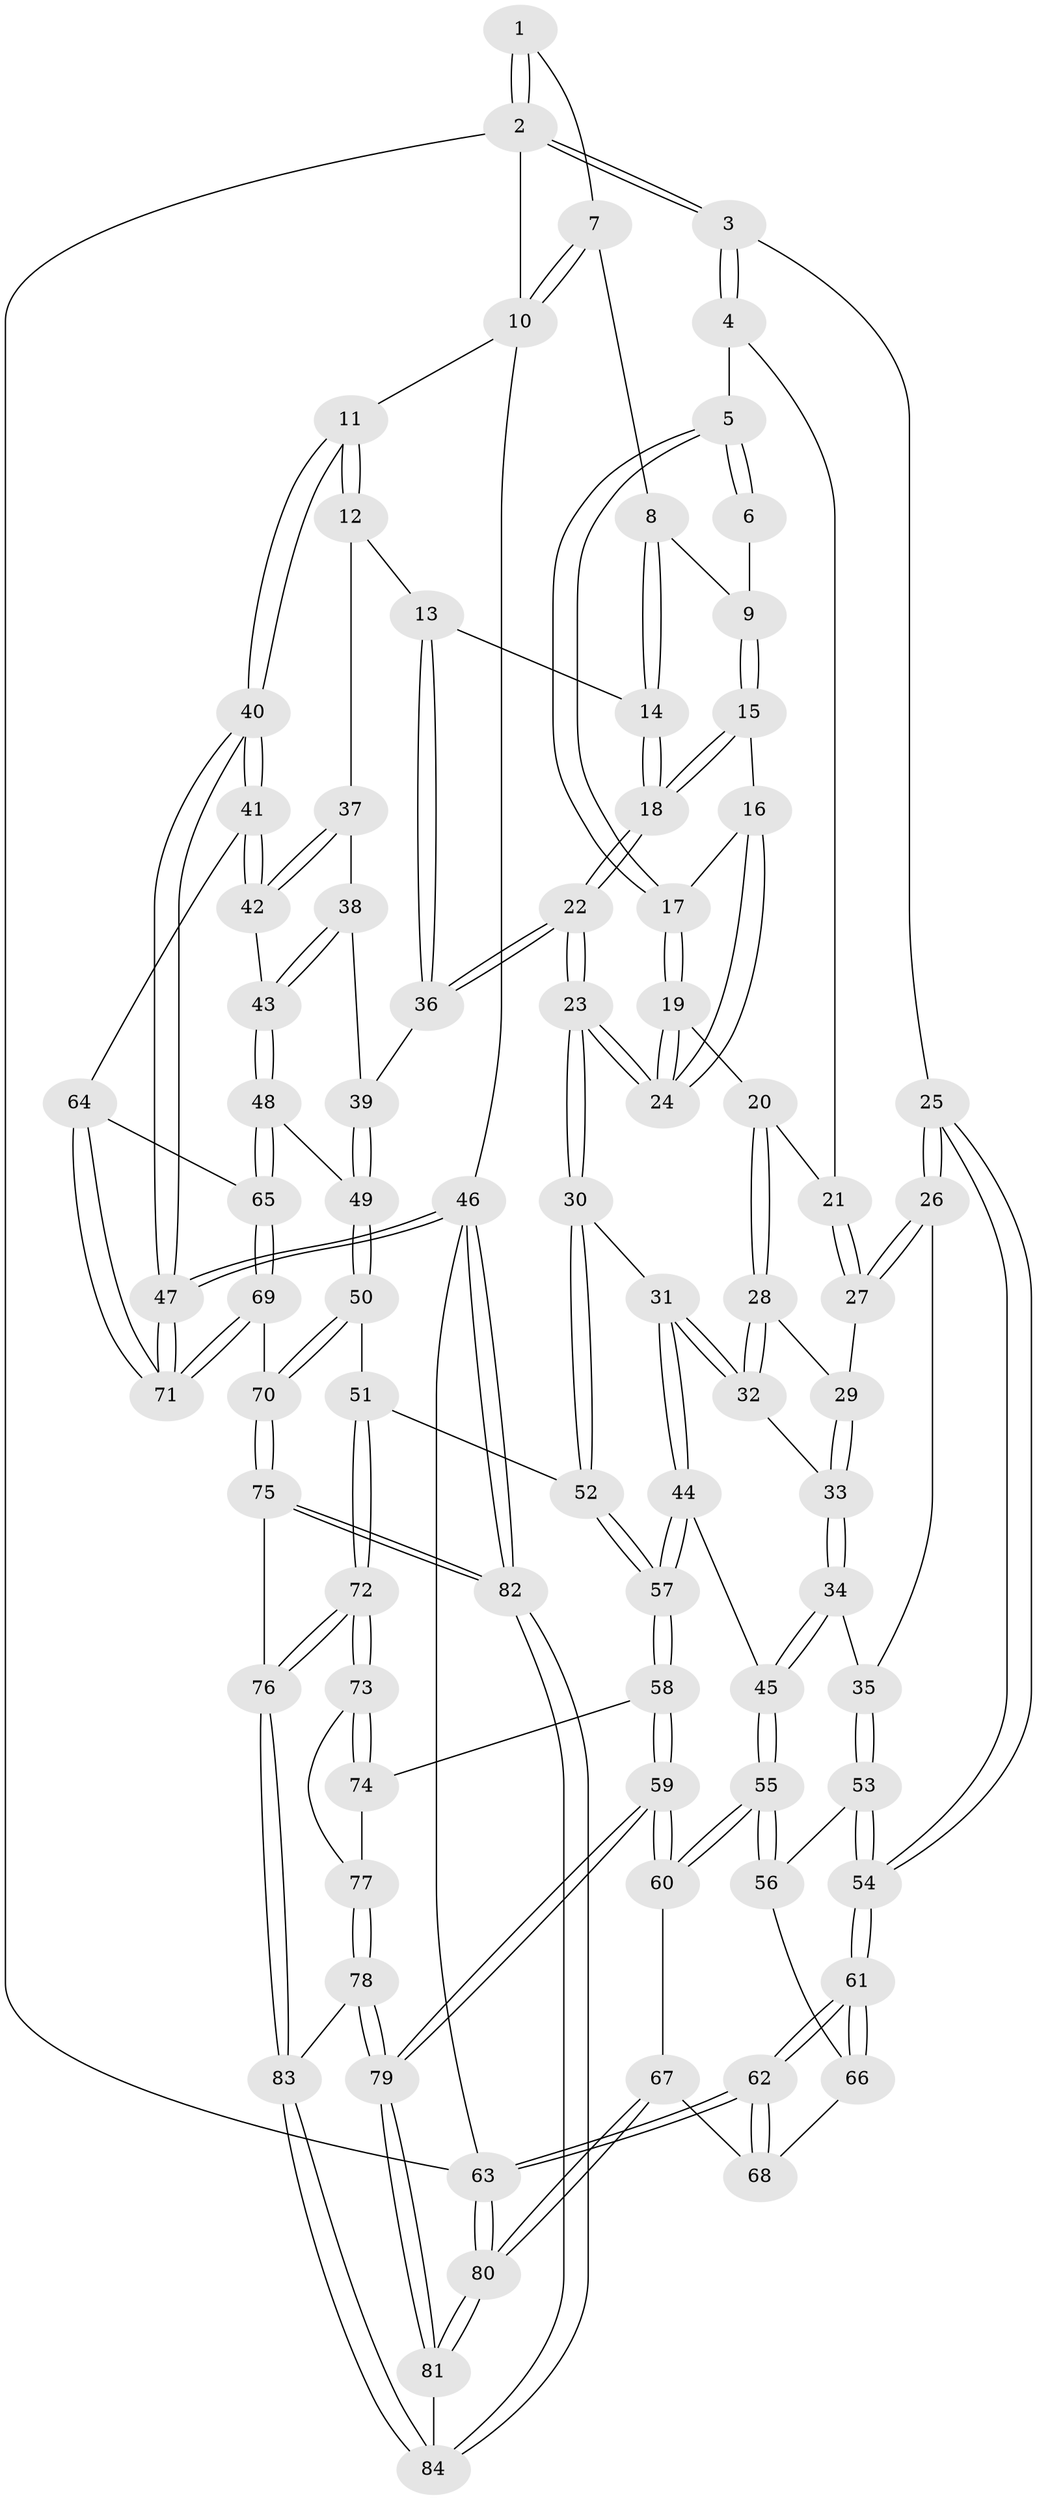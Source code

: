 // coarse degree distribution, {7: 0.02, 5: 0.32, 2: 0.02, 4: 0.42, 6: 0.16, 3: 0.06}
// Generated by graph-tools (version 1.1) at 2025/21/03/04/25 18:21:28]
// undirected, 84 vertices, 207 edges
graph export_dot {
graph [start="1"]
  node [color=gray90,style=filled];
  1 [pos="+0.34384082750420986+0"];
  2 [pos="+0+0"];
  3 [pos="+0+0"];
  4 [pos="+0.10851032949719819+0.1435308465477532"];
  5 [pos="+0.31975133522046406+0.09707696188254682"];
  6 [pos="+0.3420993669656101+0"];
  7 [pos="+0.8683689931314398+0"];
  8 [pos="+0.7017343652750916+0.09925668690241185"];
  9 [pos="+0.6141014263139135+0.15013218047198848"];
  10 [pos="+1+0"];
  11 [pos="+1+0.1787694574878112"];
  12 [pos="+0.8849521111625049+0.3673161195648486"];
  13 [pos="+0.8459582231600024+0.3470745050892042"];
  14 [pos="+0.7594804339098804+0.28798740904373193"];
  15 [pos="+0.5781702286255521+0.19382524392826986"];
  16 [pos="+0.47970408582142604+0.1943381065052119"];
  17 [pos="+0.33290246978301496+0.1500984861322012"];
  18 [pos="+0.5702148143164534+0.3783593632970046"];
  19 [pos="+0.316597086068473+0.24946349494513204"];
  20 [pos="+0.27945335116377873+0.2843033361468843"];
  21 [pos="+0.10457460377226124+0.23653744398634285"];
  22 [pos="+0.5353608527039829+0.43777484062647426"];
  23 [pos="+0.5269441394321338+0.441214697338736"];
  24 [pos="+0.47024023219469524+0.37700798089661963"];
  25 [pos="+0+0.3201115154396952"];
  26 [pos="+0.010899277536211014+0.3400986855149021"];
  27 [pos="+0.035683953267129094+0.32749451722591905"];
  28 [pos="+0.27142848262071384+0.301661430616006"];
  29 [pos="+0.10601693310720726+0.3431916399054347"];
  30 [pos="+0.5176238648812915+0.4540294285023152"];
  31 [pos="+0.2546622105100139+0.45401184866239913"];
  32 [pos="+0.24726838669799517+0.4493685649622844"];
  33 [pos="+0.23773591850654097+0.452250625797666"];
  34 [pos="+0.1475028741969341+0.5089048225713024"];
  35 [pos="+0.11331014767676283+0.5097670914775185"];
  36 [pos="+0.583718297401889+0.45596998806142647"];
  37 [pos="+0.877981065619886+0.3883962077746337"];
  38 [pos="+0.8552914549468187+0.4278262026676567"];
  39 [pos="+0.6687555497012809+0.4994617048786096"];
  40 [pos="+1+0.6350127572440923"];
  41 [pos="+1+0.6122047355248547"];
  42 [pos="+1+0.6046535143025761"];
  43 [pos="+0.8462046184784926+0.5858442965743228"];
  44 [pos="+0.30275028749427135+0.571913144437817"];
  45 [pos="+0.18704530179073955+0.5910718681698642"];
  46 [pos="+1+1"];
  47 [pos="+1+1"];
  48 [pos="+0.8120197404521566+0.6248099157134414"];
  49 [pos="+0.7424419286995259+0.6387600598811"];
  50 [pos="+0.7367317025914342+0.6459466757196953"];
  51 [pos="+0.5765382872329129+0.6896563327908899"];
  52 [pos="+0.4768370697967411+0.611505889159964"];
  53 [pos="+0.07667911790431313+0.544255109915003"];
  54 [pos="+0+0.5463948379777055"];
  55 [pos="+0.20295729379401406+0.6990456167484908"];
  56 [pos="+0.07439596759335824+0.6573973377028003"];
  57 [pos="+0.3756064045297631+0.6731900948095757"];
  58 [pos="+0.35686218341027504+0.7017777988940126"];
  59 [pos="+0.2916101453243616+0.7415818058169633"];
  60 [pos="+0.2443069802211809+0.7427498952094119"];
  61 [pos="+0+0.6547022442302068"];
  62 [pos="+0+1"];
  63 [pos="+0+1"];
  64 [pos="+0.8840286344374418+0.7214688369789138"];
  65 [pos="+0.8823646206169741+0.7208928149073427"];
  66 [pos="+0.06589548461406161+0.6636653126138669"];
  67 [pos="+0.21153119043311183+0.7734740616819533"];
  68 [pos="+0.0450677968721234+0.7744287614338801"];
  69 [pos="+0.8051687604489941+0.799733576911095"];
  70 [pos="+0.7458945039293389+0.8147455636713721"];
  71 [pos="+1+0.9505068003533051"];
  72 [pos="+0.6014010164649971+0.8614518542664475"];
  73 [pos="+0.5897433252516832+0.8595634587563113"];
  74 [pos="+0.44031378148082934+0.8025298930547833"];
  75 [pos="+0.7127165938864515+0.8638528324340976"];
  76 [pos="+0.6062791314290804+0.8670065474189474"];
  77 [pos="+0.4178100985528449+0.9056669144002542"];
  78 [pos="+0.3848625439469227+0.9455292226890141"];
  79 [pos="+0.34419913345513337+0.9694142250692276"];
  80 [pos="+0+1"];
  81 [pos="+0.2354639404585181+1"];
  82 [pos="+1+1"];
  83 [pos="+0.5768063838189553+0.9546378528150739"];
  84 [pos="+0.5688264428206734+1"];
  1 -- 2;
  1 -- 2;
  1 -- 7;
  2 -- 3;
  2 -- 3;
  2 -- 10;
  2 -- 63;
  3 -- 4;
  3 -- 4;
  3 -- 25;
  4 -- 5;
  4 -- 21;
  5 -- 6;
  5 -- 6;
  5 -- 17;
  5 -- 17;
  6 -- 9;
  7 -- 8;
  7 -- 10;
  7 -- 10;
  8 -- 9;
  8 -- 14;
  8 -- 14;
  9 -- 15;
  9 -- 15;
  10 -- 11;
  10 -- 46;
  11 -- 12;
  11 -- 12;
  11 -- 40;
  11 -- 40;
  12 -- 13;
  12 -- 37;
  13 -- 14;
  13 -- 36;
  13 -- 36;
  14 -- 18;
  14 -- 18;
  15 -- 16;
  15 -- 18;
  15 -- 18;
  16 -- 17;
  16 -- 24;
  16 -- 24;
  17 -- 19;
  17 -- 19;
  18 -- 22;
  18 -- 22;
  19 -- 20;
  19 -- 24;
  19 -- 24;
  20 -- 21;
  20 -- 28;
  20 -- 28;
  21 -- 27;
  21 -- 27;
  22 -- 23;
  22 -- 23;
  22 -- 36;
  22 -- 36;
  23 -- 24;
  23 -- 24;
  23 -- 30;
  23 -- 30;
  25 -- 26;
  25 -- 26;
  25 -- 54;
  25 -- 54;
  26 -- 27;
  26 -- 27;
  26 -- 35;
  27 -- 29;
  28 -- 29;
  28 -- 32;
  28 -- 32;
  29 -- 33;
  29 -- 33;
  30 -- 31;
  30 -- 52;
  30 -- 52;
  31 -- 32;
  31 -- 32;
  31 -- 44;
  31 -- 44;
  32 -- 33;
  33 -- 34;
  33 -- 34;
  34 -- 35;
  34 -- 45;
  34 -- 45;
  35 -- 53;
  35 -- 53;
  36 -- 39;
  37 -- 38;
  37 -- 42;
  37 -- 42;
  38 -- 39;
  38 -- 43;
  38 -- 43;
  39 -- 49;
  39 -- 49;
  40 -- 41;
  40 -- 41;
  40 -- 47;
  40 -- 47;
  41 -- 42;
  41 -- 42;
  41 -- 64;
  42 -- 43;
  43 -- 48;
  43 -- 48;
  44 -- 45;
  44 -- 57;
  44 -- 57;
  45 -- 55;
  45 -- 55;
  46 -- 47;
  46 -- 47;
  46 -- 82;
  46 -- 82;
  46 -- 63;
  47 -- 71;
  47 -- 71;
  48 -- 49;
  48 -- 65;
  48 -- 65;
  49 -- 50;
  49 -- 50;
  50 -- 51;
  50 -- 70;
  50 -- 70;
  51 -- 52;
  51 -- 72;
  51 -- 72;
  52 -- 57;
  52 -- 57;
  53 -- 54;
  53 -- 54;
  53 -- 56;
  54 -- 61;
  54 -- 61;
  55 -- 56;
  55 -- 56;
  55 -- 60;
  55 -- 60;
  56 -- 66;
  57 -- 58;
  57 -- 58;
  58 -- 59;
  58 -- 59;
  58 -- 74;
  59 -- 60;
  59 -- 60;
  59 -- 79;
  59 -- 79;
  60 -- 67;
  61 -- 62;
  61 -- 62;
  61 -- 66;
  61 -- 66;
  62 -- 63;
  62 -- 63;
  62 -- 68;
  62 -- 68;
  63 -- 80;
  63 -- 80;
  64 -- 65;
  64 -- 71;
  64 -- 71;
  65 -- 69;
  65 -- 69;
  66 -- 68;
  67 -- 68;
  67 -- 80;
  67 -- 80;
  69 -- 70;
  69 -- 71;
  69 -- 71;
  70 -- 75;
  70 -- 75;
  72 -- 73;
  72 -- 73;
  72 -- 76;
  72 -- 76;
  73 -- 74;
  73 -- 74;
  73 -- 77;
  74 -- 77;
  75 -- 76;
  75 -- 82;
  75 -- 82;
  76 -- 83;
  76 -- 83;
  77 -- 78;
  77 -- 78;
  78 -- 79;
  78 -- 79;
  78 -- 83;
  79 -- 81;
  79 -- 81;
  80 -- 81;
  80 -- 81;
  81 -- 84;
  82 -- 84;
  82 -- 84;
  83 -- 84;
  83 -- 84;
}
